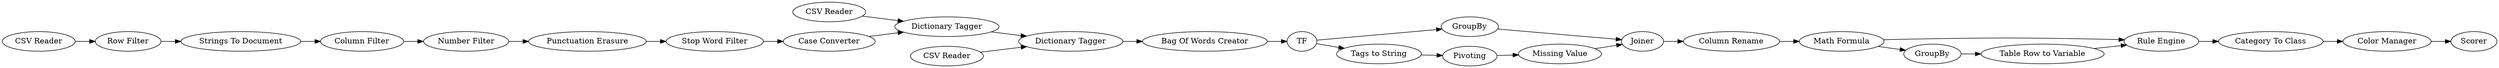 digraph {
	313 -> 306
	308 -> 309
	310 -> 311
	306 -> 307
	315 -> 313
	126 -> 166
	303 -> 304
	309 -> 275
	290 -> 126
	116 -> 115
	303 -> 297
	308 -> 310
	757 -> 305
	297 -> 315
	307 -> 308
	276 -> 762
	763 -> 756
	128 -> 116
	115 -> 119
	112 -> 756
	119 -> 112
	764 -> 757
	756 -> 757
	305 -> 303
	304 -> 306
	166 -> 128
	275 -> 276
	311 -> 309
	306 [label=Joiner]
	126 [label="Row Filter"]
	275 [label="Category To Class"]
	307 [label="Column Rename"]
	308 [label="Math Formula"]
	304 [label=GroupBy]
	762 [label=Scorer]
	313 [label="Missing Value"]
	290 [label="CSV Reader"]
	756 [label="Dictionary Tagger"]
	315 [label=Pivoting]
	119 [label="Stop Word Filter"]
	764 [label="CSV Reader"]
	311 [label="Table Row to Variable"]
	309 [label="Rule Engine"]
	166 [label="Strings To Document"]
	310 [label=GroupBy]
	115 [label="Punctuation Erasure"]
	112 [label="Case Converter"]
	757 [label="Dictionary Tagger"]
	763 [label="CSV Reader"]
	303 [label=TF]
	116 [label="Number Filter"]
	305 [label="Bag Of Words Creator"]
	276 [label="Color Manager"]
	128 [label="Column Filter"]
	297 [label="Tags to String"]
	rankdir=LR
}
